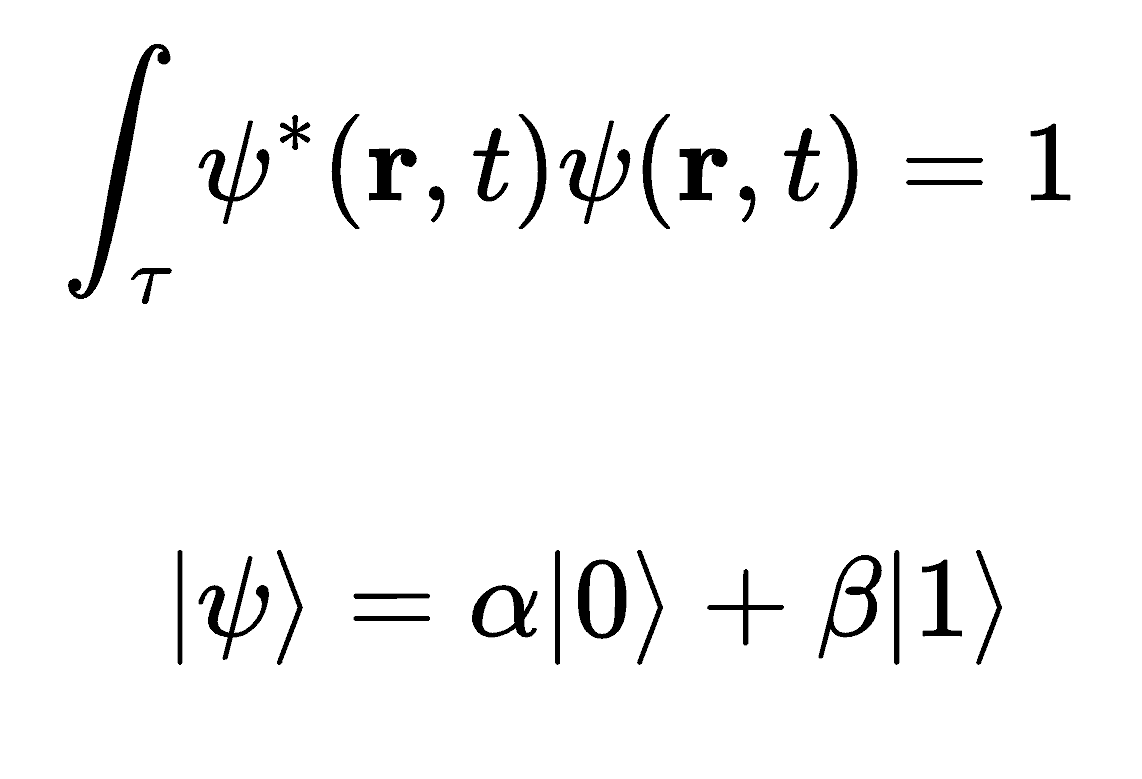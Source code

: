 <mxfile version="24.7.17">
  <diagram name="Page-1" id="rE5m4VAgiYEBy6v4etOH">
    <mxGraphModel dx="1434" dy="843" grid="1" gridSize="10" guides="1" tooltips="1" connect="1" arrows="1" fold="1" page="1" pageScale="1" pageWidth="1169" pageHeight="827" math="1" shadow="0">
      <root>
        <mxCell id="0" />
        <mxCell id="1" parent="0" />
        <mxCell id="bEbIlbEOSaB0dLJhlC57-1" value="&lt;font style=&quot;font-size: 48px;&quot;&gt;$$\ket{\psi} = \alpha\ket{0} + \beta\ket{1}$$&lt;/font&gt;" style="text;html=1;align=center;verticalAlign=middle;whiteSpace=wrap;rounded=0;" vertex="1" parent="1">
          <mxGeometry x="385" y="450" width="380" height="80" as="geometry" />
        </mxCell>
        <mxCell id="bEbIlbEOSaB0dLJhlC57-2" value="&lt;font style=&quot;font-size: 48px;&quot;&gt;$$\int_{\tau} \psi^* (\mathbf{r}, t) \psi(\mathbf{r}, t) = 1$$&lt;/font&gt;" style="text;html=1;align=center;verticalAlign=middle;whiteSpace=wrap;rounded=0;" vertex="1" parent="1">
          <mxGeometry x="280" y="190" width="570" height="170" as="geometry" />
        </mxCell>
      </root>
    </mxGraphModel>
  </diagram>
</mxfile>
